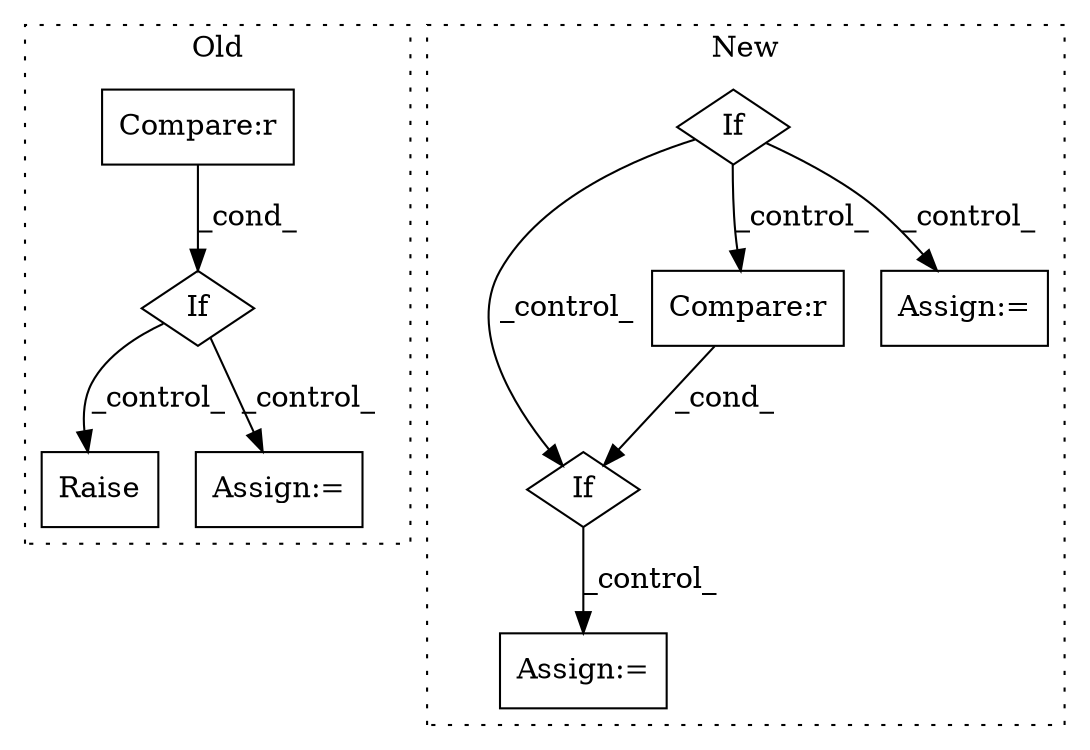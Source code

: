 digraph G {
subgraph cluster0 {
1 [label="Raise" a="91" s="5200" l="6" shape="box"];
6 [label="If" a="96" s="5145,5186" l="3,14" shape="diamond"];
7 [label="Assign:=" a="68" s="5287" l="3" shape="box"];
8 [label="Compare:r" a="40" s="5148" l="38" shape="box"];
label = "Old";
style="dotted";
}
subgraph cluster1 {
2 [label="If" a="96" s="4936,4969" l="0,14" shape="diamond"];
3 [label="Assign:=" a="68" s="4986" l="3" shape="box"];
4 [label="Compare:r" a="40" s="4936" l="33" shape="box"];
5 [label="If" a="96" s="4747,4782" l="3,14" shape="diamond"];
9 [label="Assign:=" a="68" s="4890" l="3" shape="box"];
label = "New";
style="dotted";
}
2 -> 3 [label="_control_"];
4 -> 2 [label="_cond_"];
5 -> 4 [label="_control_"];
5 -> 9 [label="_control_"];
5 -> 2 [label="_control_"];
6 -> 1 [label="_control_"];
6 -> 7 [label="_control_"];
8 -> 6 [label="_cond_"];
}